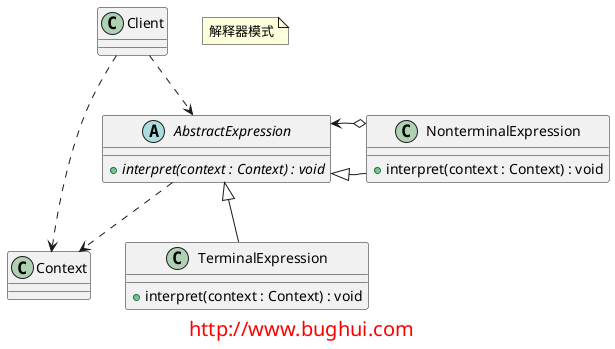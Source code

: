 @startuml

note "解释器模式" as name

class Context{

}

abstract class AbstractExpression{
    + {abstract} interpret(context : Context) : void
}

class TerminalExpression{
    + interpret(context : Context) : void
}

class NonterminalExpression{
    + interpret(context : Context) : void
}

Client ..> Context
Client ..> AbstractExpression
AbstractExpression ..> Context
AbstractExpression <|-- TerminalExpression
AbstractExpression <|-- NonterminalExpression
AbstractExpression <-o NonterminalExpression

footer
<font size="20" color="red">http://www.bughui.com</font>
endfooter

@enduml